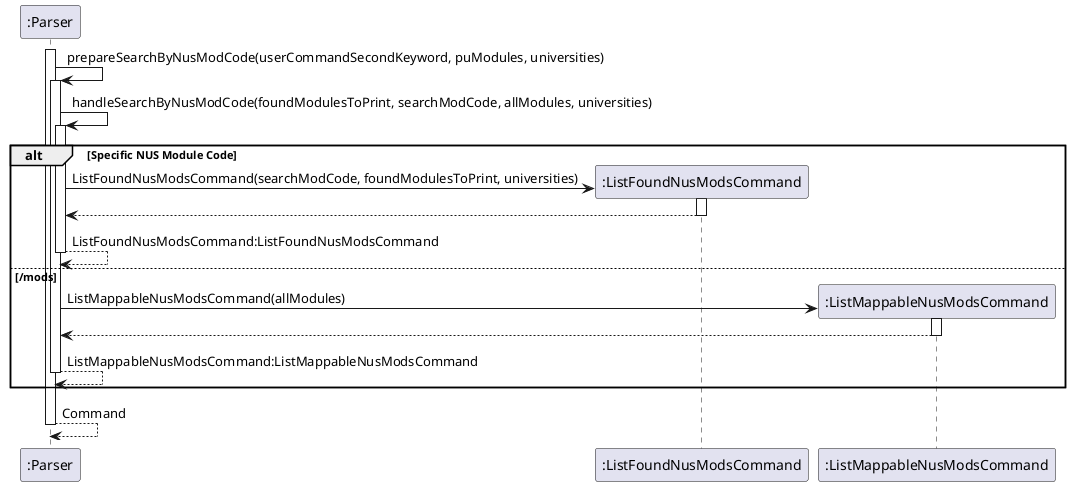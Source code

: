 @startuml
'https://plantuml.com/sequence-diagram

activate ":Parser"
":Parser" -> ":Parser":prepareSearchByNusModCode(userCommandSecondKeyword, puModules, universities)
activate ":Parser"
":Parser" -> ":Parser": handleSearchByNusModCode(foundModulesToPrint, searchModCode, allModules, universities)
activate ":Parser"
alt Specific NUS Module Code
    create ":ListFoundNusModsCommand"
    ":Parser" -> ":ListFoundNusModsCommand": ListFoundNusModsCommand(searchModCode, foundModulesToPrint, universities)
    activate ":ListFoundNusModsCommand"
    ":Parser" <-- ":ListFoundNusModsCommand"
    deactivate ":ListFoundNusModsCommand"
    ":Parser" --> ":Parser": ListFoundNusModsCommand:ListFoundNusModsCommand
    deactivate ":Parser"
else /mods
    create ":ListMappableNusModsCommand"
    ":Parser" -> ":ListMappableNusModsCommand": ListMappableNusModsCommand(allModules)
    activate ":ListMappableNusModsCommand"
    ":Parser" <-- ":ListMappableNusModsCommand"
    deactivate ":ListMappableNusModsCommand"
    ":Parser" --> ":Parser": ListMappableNusModsCommand:ListMappableNusModsCommand
    deactivate ":Parser"
end
":Parser" --> ":Parser": Command
deactivate ":Parser"
@enduml